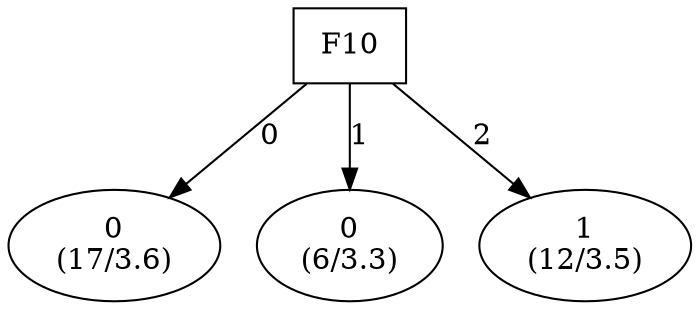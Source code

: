 digraph YaDT {
n0 [ shape=box, label="F10\n"]
n0 -> n1 [label="0"]
n1 [ shape=ellipse, label="0\n(17/3.6)"]
n0 -> n2 [label="1"]
n2 [ shape=ellipse, label="0\n(6/3.3)"]
n0 -> n3 [label="2"]
n3 [ shape=ellipse, label="1\n(12/3.5)"]
}
